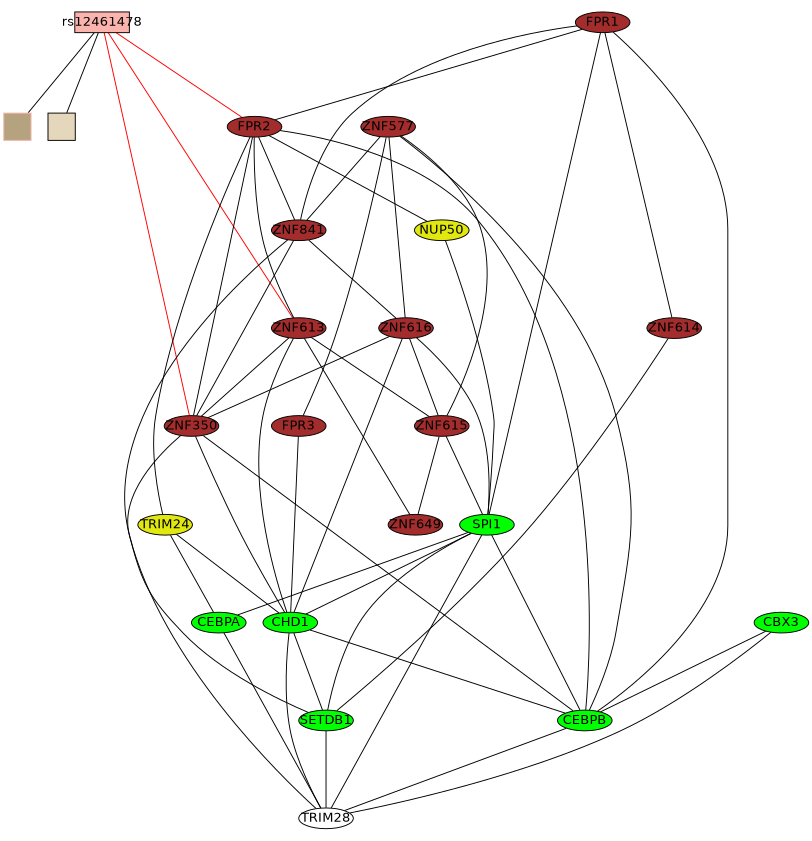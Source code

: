 graph foo {
	graph [overlap=false, root=cg22606681, outputorder=edgesfirst, bgcolor=transparent, fontcolor=black, ratio=fill, splines=TRUE, rank=same, size="5.41666666666667,5.60416666666667", rankdir=TB];
	node [label="\N", fixedsize=TRUE, fontsize=14, style=filled, fontname=helvetica, shape=circle, fillcolor=transparent, color=black, fontcolor=black, height="0.5", width="0.75"];
	edge [headport=center, color=black, dir=none, weight="1.0", fontcolor=black, arrowhead=none, arrowtail=none, fontsize=14, labelfontsize=11, arrowsize=1, style=solid, minlen=1];
	graph [bb="0 0 845 875"];
	rs12461478 [label=rs12461478, shape=box, fillcolor="#fab4ad", height="0.3", width="0.8"];
	cg22606681 [label="", shape=box, fillcolor="#b5a380", color="#fab4ad", height="0.4", width="0.4"];
	cg22319618 [label="", shape=box, fillcolor="#e4d7bc", height="0.4", width="0.4"];
	FPR1 [label=FPR1, shape=ellipse, fillcolor="#a32c2c", height="0.3", width="0.8"];
	FPR2 [label=FPR2, shape=ellipse, fillcolor="#a32c2c", height="0.3", width="0.8"];
	ZNF577 [label=ZNF577, shape=ellipse, fillcolor="#a32c2c", height="0.3", width="0.8"];
	ZNF613 [label=ZNF613, shape=ellipse, fillcolor="#a32c2c", height="0.3", width="0.8"];
	ZNF841 [label=ZNF841, shape=ellipse, fillcolor="#a32c2c", height="0.3", width="0.8"];
	ZNF616 [label=ZNF616, shape=ellipse, fillcolor="#a32c2c", height="0.3", width="0.8"];
	ZNF350 [label=ZNF350, shape=ellipse, fillcolor="#a32c2c", height="0.3", width="0.8"];
	ZNF615 [label=ZNF615, shape=ellipse, fillcolor="#a32c2c", height="0.3", width="0.8"];
	ZNF649 [label=ZNF649, shape=ellipse, fillcolor="#a32c2c", height="0.3", width="0.8"];
	FPR3 [label=FPR3, shape=ellipse, fillcolor="#a32c2c", height="0.3", width="0.8"];
	ZNF614 [label=ZNF614, shape=ellipse, fillcolor="#a32c2c", height="0.3", width="0.8"];
	TRIM24 [label=TRIM24, shape=ellipse, fillcolor="#e0e810", height="0.3", width="0.8"];
	NUP50 [label=NUP50, shape=ellipse, fillcolor="#e0e810", height="0.3", width="0.8"];
	SPI1 [label=SPI1, shape=ellipse, fillcolor=green, height="0.3", width="0.8"];
	CHD1 [label=CHD1, shape=ellipse, fillcolor=green, height="0.3", width="0.8"];
	CBX3 [label=CBX3, shape=ellipse, fillcolor=green, height="0.3", width="0.8"];
	SETDB1 [label=SETDB1, shape=ellipse, fillcolor=green, height="0.3", width="0.8"];
	CEBPA [label=CEBPA, shape=ellipse, fillcolor=green, height="0.3", width="0.8"];
	CEBPB [label=CEBPB, shape=ellipse, fillcolor=green, height="0.3", width="0.8"];
	TRIM28 [label=TRIM28, shape=ellipse, fillcolor="#ffffff", height="0.3", width="0.8"];
	rs12461478 -- cg22606681:center [weight=1];
	rs12461478 -- cg22319618:center [weight=1];
	rs12461478 -- FPR2:center [color=red, weight=1];
	rs12461478 -- ZNF613:center [color=red, weight=1];
	rs12461478 -- ZNF350:center [color=red, weight=1];
	FPR1 -- FPR2:center [weight=1];
	FPR1 -- ZNF841:center [weight=1];
	FPR1 -- ZNF614:center [weight=1];
	FPR1 -- SPI1:center [weight=1];
	FPR1 -- CEBPB:center [weight=1];
	FPR2 -- ZNF613:center [weight=1];
	FPR2 -- ZNF841:center [weight=1];
	FPR2 -- ZNF350:center [weight=1];
	FPR2 -- TRIM24:center [weight=1];
	FPR2 -- NUP50:center [weight=1];
	FPR2 -- CEBPB:center [weight=1];
	ZNF577 -- ZNF841:center [weight=1];
	ZNF577 -- ZNF616:center [weight=1];
	ZNF577 -- ZNF615:center [weight=1];
	ZNF577 -- FPR3:center [weight=1];
	ZNF577 -- CEBPB:center [weight=1];
	ZNF613 -- ZNF350:center [weight=1];
	ZNF613 -- ZNF615:center [weight=1];
	ZNF613 -- ZNF649:center [weight=1];
	ZNF613 -- CHD1:center [weight=1];
	ZNF841 -- ZNF616:center [weight=1];
	ZNF841 -- ZNF350:center [weight=1];
	ZNF841 -- SETDB1:center [weight=1];
	ZNF616 -- ZNF350:center [weight=1];
	ZNF616 -- ZNF615:center [weight=1];
	ZNF616 -- SPI1:center [weight=1];
	ZNF616 -- CHD1:center [weight=1];
	ZNF350 -- CHD1:center [weight=1];
	ZNF350 -- CEBPB:center [weight=1];
	ZNF350 -- TRIM28:center [weight=1];
	ZNF615 -- ZNF649:center [weight=1];
	ZNF615 -- SPI1:center [weight=1];
	FPR3 -- CHD1:center [weight=1];
	ZNF614 -- SETDB1:center [weight=1];
	TRIM24 -- CHD1:center [weight=1];
	TRIM24 -- CEBPA:center [weight=1];
	NUP50 -- SPI1:center [weight=1];
	SPI1 -- CHD1:center [weight=1];
	SPI1 -- SETDB1:center [weight=1];
	SPI1 -- CEBPA:center [weight=1];
	SPI1 -- CEBPB:center [weight=1];
	SPI1 -- TRIM28:center [weight=1];
	CHD1 -- SETDB1:center [weight=1];
	CHD1 -- CEBPB:center [weight=1];
	CHD1 -- TRIM28:center [weight=1];
	CBX3 -- CEBPB:center [weight=1];
	CBX3 -- TRIM28:center [weight=1];
	SETDB1 -- TRIM28:center [weight=1];
	CEBPA -- TRIM28:center [weight=1];
	CEBPB -- TRIM28:center [weight=1];
}

